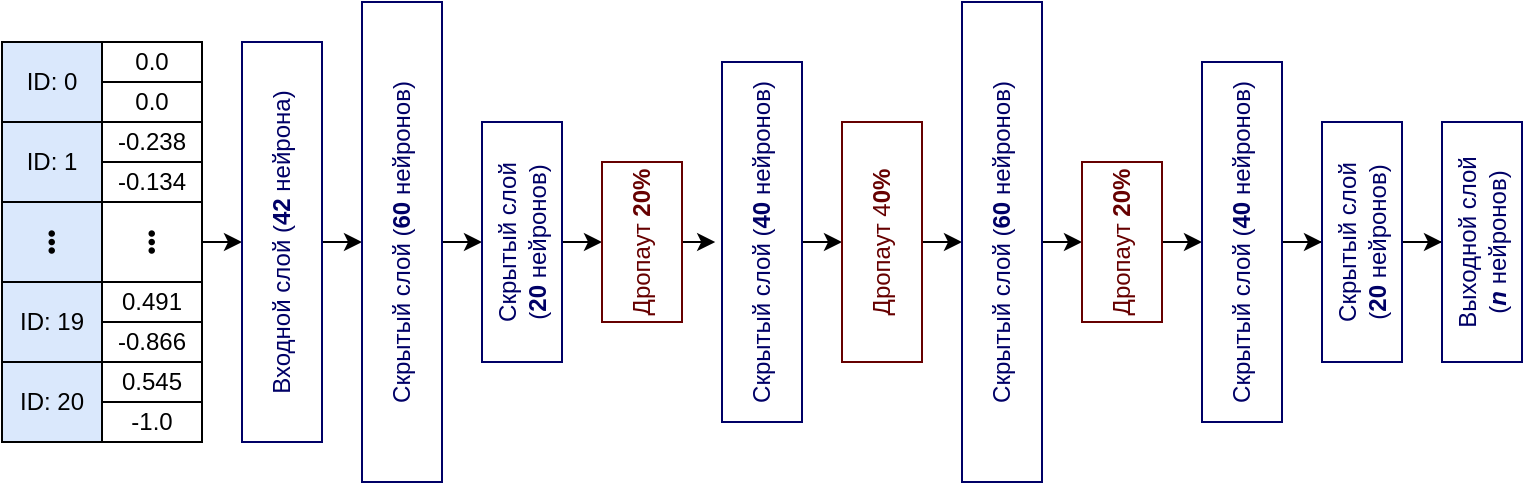<mxfile version="18.1.3" type="github" pages="2">
  <diagram id="3FdLWZf5M3BtaRXL4Gho" name="Page-1">
    <mxGraphModel dx="1358" dy="732" grid="1" gridSize="10" guides="1" tooltips="1" connect="1" arrows="1" fold="1" page="1" pageScale="1" pageWidth="1169" pageHeight="827" math="0" shadow="0">
      <root>
        <mxCell id="0" />
        <mxCell id="1" parent="0" />
        <mxCell id="iH8hF9wIlFw3gAmA0obx-1" value="ID: 0" style="rounded=0;whiteSpace=wrap;html=1;fillColor=#dae8fc;strokeColor=#000000;" parent="1" vertex="1">
          <mxGeometry x="100" y="460" width="50" height="40" as="geometry" />
        </mxCell>
        <mxCell id="iH8hF9wIlFw3gAmA0obx-2" value="0.0" style="rounded=0;whiteSpace=wrap;html=1;" parent="1" vertex="1">
          <mxGeometry x="150" y="460" width="50" height="20" as="geometry" />
        </mxCell>
        <mxCell id="iH8hF9wIlFw3gAmA0obx-3" value="0.0" style="rounded=0;whiteSpace=wrap;html=1;" parent="1" vertex="1">
          <mxGeometry x="150" y="480" width="50" height="20" as="geometry" />
        </mxCell>
        <mxCell id="iH8hF9wIlFw3gAmA0obx-4" value="ID: 1" style="rounded=0;whiteSpace=wrap;html=1;fillColor=#dae8fc;strokeColor=#000000;" parent="1" vertex="1">
          <mxGeometry x="100" y="500" width="50" height="40" as="geometry" />
        </mxCell>
        <mxCell id="iH8hF9wIlFw3gAmA0obx-5" value="-0.238" style="rounded=0;whiteSpace=wrap;html=1;" parent="1" vertex="1">
          <mxGeometry x="150" y="500" width="50" height="20" as="geometry" />
        </mxCell>
        <mxCell id="iH8hF9wIlFw3gAmA0obx-6" value="-0.134" style="rounded=0;whiteSpace=wrap;html=1;" parent="1" vertex="1">
          <mxGeometry x="150" y="520" width="50" height="20" as="geometry" />
        </mxCell>
        <mxCell id="iH8hF9wIlFw3gAmA0obx-7" value="•••" style="rounded=0;whiteSpace=wrap;html=1;fillColor=#dae8fc;strokeColor=#000000;horizontal=0;" parent="1" vertex="1">
          <mxGeometry x="100" y="540" width="50" height="40" as="geometry" />
        </mxCell>
        <mxCell id="iH8hF9wIlFw3gAmA0obx-28" style="edgeStyle=orthogonalEdgeStyle;rounded=0;orthogonalLoop=1;jettySize=auto;html=1;exitX=1;exitY=0.5;exitDx=0;exitDy=0;entryX=0;entryY=0.5;entryDx=0;entryDy=0;fontColor=#660000;" parent="1" source="iH8hF9wIlFw3gAmA0obx-8" target="iH8hF9wIlFw3gAmA0obx-16" edge="1">
          <mxGeometry relative="1" as="geometry" />
        </mxCell>
        <mxCell id="iH8hF9wIlFw3gAmA0obx-8" value="•••" style="rounded=0;whiteSpace=wrap;html=1;horizontal=0;" parent="1" vertex="1">
          <mxGeometry x="150" y="540" width="50" height="40" as="geometry" />
        </mxCell>
        <mxCell id="iH8hF9wIlFw3gAmA0obx-10" value="ID: 19" style="rounded=0;whiteSpace=wrap;html=1;fillColor=#dae8fc;strokeColor=#000000;" parent="1" vertex="1">
          <mxGeometry x="100" y="580" width="50" height="40" as="geometry" />
        </mxCell>
        <mxCell id="iH8hF9wIlFw3gAmA0obx-11" value="0.491" style="rounded=0;whiteSpace=wrap;html=1;" parent="1" vertex="1">
          <mxGeometry x="150" y="580" width="50" height="20" as="geometry" />
        </mxCell>
        <mxCell id="iH8hF9wIlFw3gAmA0obx-12" value="-0.866" style="rounded=0;whiteSpace=wrap;html=1;" parent="1" vertex="1">
          <mxGeometry x="150" y="600" width="50" height="20" as="geometry" />
        </mxCell>
        <mxCell id="iH8hF9wIlFw3gAmA0obx-13" value="ID: 20" style="rounded=0;whiteSpace=wrap;html=1;fillColor=#dae8fc;strokeColor=#000000;" parent="1" vertex="1">
          <mxGeometry x="100" y="620" width="50" height="40" as="geometry" />
        </mxCell>
        <mxCell id="iH8hF9wIlFw3gAmA0obx-14" value="0.545" style="rounded=0;whiteSpace=wrap;html=1;" parent="1" vertex="1">
          <mxGeometry x="150" y="620" width="50" height="20" as="geometry" />
        </mxCell>
        <mxCell id="iH8hF9wIlFw3gAmA0obx-15" value="-1.0" style="rounded=0;whiteSpace=wrap;html=1;" parent="1" vertex="1">
          <mxGeometry x="150" y="640" width="50" height="20" as="geometry" />
        </mxCell>
        <mxCell id="iH8hF9wIlFw3gAmA0obx-29" style="edgeStyle=orthogonalEdgeStyle;rounded=0;orthogonalLoop=1;jettySize=auto;html=1;exitX=1;exitY=0.5;exitDx=0;exitDy=0;entryX=0;entryY=0.5;entryDx=0;entryDy=0;fontColor=#660000;" parent="1" source="iH8hF9wIlFw3gAmA0obx-16" target="iH8hF9wIlFw3gAmA0obx-17" edge="1">
          <mxGeometry relative="1" as="geometry" />
        </mxCell>
        <mxCell id="iH8hF9wIlFw3gAmA0obx-16" value="Входной слой (&lt;b&gt;42&lt;/b&gt; нейрона)" style="rounded=0;whiteSpace=wrap;html=1;strokeColor=#000066;horizontal=0;fontColor=#000066;" parent="1" vertex="1">
          <mxGeometry x="220" y="460" width="40" height="200" as="geometry" />
        </mxCell>
        <mxCell id="iH8hF9wIlFw3gAmA0obx-30" style="edgeStyle=orthogonalEdgeStyle;rounded=0;orthogonalLoop=1;jettySize=auto;html=1;exitX=1;exitY=0.5;exitDx=0;exitDy=0;entryX=0;entryY=0.5;entryDx=0;entryDy=0;fontColor=#660000;" parent="1" source="iH8hF9wIlFw3gAmA0obx-17" target="iH8hF9wIlFw3gAmA0obx-18" edge="1">
          <mxGeometry relative="1" as="geometry" />
        </mxCell>
        <mxCell id="iH8hF9wIlFw3gAmA0obx-17" value="Скрытый слой (&lt;b&gt;60&lt;/b&gt;&amp;nbsp;нейронов)" style="rounded=0;whiteSpace=wrap;html=1;strokeColor=#000066;horizontal=0;fontColor=#000066;" parent="1" vertex="1">
          <mxGeometry x="280" y="440" width="40" height="240" as="geometry" />
        </mxCell>
        <mxCell id="iH8hF9wIlFw3gAmA0obx-31" style="edgeStyle=orthogonalEdgeStyle;rounded=0;orthogonalLoop=1;jettySize=auto;html=1;exitX=1;exitY=0.5;exitDx=0;exitDy=0;entryX=0;entryY=0.5;entryDx=0;entryDy=0;fontColor=#660000;" parent="1" source="iH8hF9wIlFw3gAmA0obx-18" target="iH8hF9wIlFw3gAmA0obx-19" edge="1">
          <mxGeometry relative="1" as="geometry" />
        </mxCell>
        <mxCell id="iH8hF9wIlFw3gAmA0obx-18" value="Скрытый слой (&lt;b&gt;20&lt;/b&gt;&amp;nbsp;нейронов)" style="rounded=0;whiteSpace=wrap;html=1;strokeColor=#000066;horizontal=0;fontColor=#000066;" parent="1" vertex="1">
          <mxGeometry x="340" y="500" width="40" height="120" as="geometry" />
        </mxCell>
        <mxCell id="iH8hF9wIlFw3gAmA0obx-32" style="edgeStyle=orthogonalEdgeStyle;rounded=0;orthogonalLoop=1;jettySize=auto;html=1;exitX=1;exitY=0.5;exitDx=0;exitDy=0;entryX=-0.086;entryY=0.498;entryDx=0;entryDy=0;entryPerimeter=0;fontColor=#660000;" parent="1" source="iH8hF9wIlFw3gAmA0obx-19" target="iH8hF9wIlFw3gAmA0obx-20" edge="1">
          <mxGeometry relative="1" as="geometry" />
        </mxCell>
        <mxCell id="iH8hF9wIlFw3gAmA0obx-19" value="Дропаут &lt;b&gt;20%&lt;/b&gt;" style="rounded=0;whiteSpace=wrap;html=1;strokeColor=#660000;horizontal=0;fontColor=#660000;" parent="1" vertex="1">
          <mxGeometry x="400" y="520" width="40" height="80" as="geometry" />
        </mxCell>
        <mxCell id="iH8hF9wIlFw3gAmA0obx-34" style="edgeStyle=orthogonalEdgeStyle;rounded=0;orthogonalLoop=1;jettySize=auto;html=1;exitX=1;exitY=0.5;exitDx=0;exitDy=0;entryX=0;entryY=0.5;entryDx=0;entryDy=0;fontColor=#660000;" parent="1" source="iH8hF9wIlFw3gAmA0obx-20" target="iH8hF9wIlFw3gAmA0obx-21" edge="1">
          <mxGeometry relative="1" as="geometry" />
        </mxCell>
        <mxCell id="iH8hF9wIlFw3gAmA0obx-20" value="Скрытый слой (&lt;b&gt;40&lt;/b&gt;&amp;nbsp;нейронов)" style="rounded=0;whiteSpace=wrap;html=1;strokeColor=#000066;horizontal=0;fontColor=#000066;" parent="1" vertex="1">
          <mxGeometry x="460" y="470" width="40" height="180" as="geometry" />
        </mxCell>
        <mxCell id="iH8hF9wIlFw3gAmA0obx-35" style="edgeStyle=orthogonalEdgeStyle;rounded=0;orthogonalLoop=1;jettySize=auto;html=1;exitX=1;exitY=0.5;exitDx=0;exitDy=0;entryX=0;entryY=0.5;entryDx=0;entryDy=0;fontColor=#660000;" parent="1" source="iH8hF9wIlFw3gAmA0obx-21" target="iH8hF9wIlFw3gAmA0obx-22" edge="1">
          <mxGeometry relative="1" as="geometry" />
        </mxCell>
        <mxCell id="iH8hF9wIlFw3gAmA0obx-21" value="Дропаут 4&lt;b&gt;0%&lt;/b&gt;" style="rounded=0;whiteSpace=wrap;html=1;strokeColor=#660000;horizontal=0;fontColor=#660000;" parent="1" vertex="1">
          <mxGeometry x="520" y="500" width="40" height="120" as="geometry" />
        </mxCell>
        <mxCell id="iH8hF9wIlFw3gAmA0obx-37" style="edgeStyle=orthogonalEdgeStyle;rounded=0;orthogonalLoop=1;jettySize=auto;html=1;exitX=1;exitY=0.5;exitDx=0;exitDy=0;entryX=0;entryY=0.5;entryDx=0;entryDy=0;fontColor=#660000;" parent="1" source="iH8hF9wIlFw3gAmA0obx-22" target="iH8hF9wIlFw3gAmA0obx-23" edge="1">
          <mxGeometry relative="1" as="geometry" />
        </mxCell>
        <mxCell id="iH8hF9wIlFw3gAmA0obx-22" value="Скрытый слой (&lt;b&gt;60&lt;/b&gt;&amp;nbsp;нейронов)" style="rounded=0;whiteSpace=wrap;html=1;strokeColor=#000066;horizontal=0;fontColor=#000066;" parent="1" vertex="1">
          <mxGeometry x="580" y="440" width="40" height="240" as="geometry" />
        </mxCell>
        <mxCell id="iH8hF9wIlFw3gAmA0obx-38" style="edgeStyle=orthogonalEdgeStyle;rounded=0;orthogonalLoop=1;jettySize=auto;html=1;exitX=1;exitY=0.5;exitDx=0;exitDy=0;entryX=0;entryY=0.5;entryDx=0;entryDy=0;fontColor=#660000;" parent="1" source="iH8hF9wIlFw3gAmA0obx-23" target="iH8hF9wIlFw3gAmA0obx-24" edge="1">
          <mxGeometry relative="1" as="geometry" />
        </mxCell>
        <mxCell id="iH8hF9wIlFw3gAmA0obx-23" value="Дропаут &lt;b&gt;20%&lt;/b&gt;" style="rounded=0;whiteSpace=wrap;html=1;strokeColor=#660000;horizontal=0;fontColor=#660000;" parent="1" vertex="1">
          <mxGeometry x="640" y="520" width="40" height="80" as="geometry" />
        </mxCell>
        <mxCell id="iH8hF9wIlFw3gAmA0obx-39" style="edgeStyle=orthogonalEdgeStyle;rounded=0;orthogonalLoop=1;jettySize=auto;html=1;exitX=1;exitY=0.5;exitDx=0;exitDy=0;fontColor=#660000;" parent="1" source="iH8hF9wIlFw3gAmA0obx-24" target="iH8hF9wIlFw3gAmA0obx-25" edge="1">
          <mxGeometry relative="1" as="geometry" />
        </mxCell>
        <mxCell id="iH8hF9wIlFw3gAmA0obx-24" value="Скрытый слой (&lt;b&gt;40&lt;/b&gt;&amp;nbsp;нейронов)" style="rounded=0;whiteSpace=wrap;html=1;strokeColor=#000066;horizontal=0;fontColor=#000066;" parent="1" vertex="1">
          <mxGeometry x="700" y="470" width="40" height="180" as="geometry" />
        </mxCell>
        <mxCell id="UypsiEIgTypMq3okiiAQ-3" value="" style="edgeStyle=orthogonalEdgeStyle;rounded=0;orthogonalLoop=1;jettySize=auto;html=1;" edge="1" parent="1" source="iH8hF9wIlFw3gAmA0obx-25" target="iH8hF9wIlFw3gAmA0obx-26">
          <mxGeometry relative="1" as="geometry" />
        </mxCell>
        <mxCell id="iH8hF9wIlFw3gAmA0obx-25" value="Скрытый слой (&lt;b&gt;20&lt;/b&gt;&amp;nbsp;нейронов)" style="rounded=0;whiteSpace=wrap;html=1;strokeColor=#000066;horizontal=0;fontColor=#000066;" parent="1" vertex="1">
          <mxGeometry x="760" y="500" width="40" height="120" as="geometry" />
        </mxCell>
        <mxCell id="iH8hF9wIlFw3gAmA0obx-26" value="Выходной слой (&lt;i&gt;&lt;b&gt;n&lt;/b&gt;&amp;nbsp;&lt;/i&gt;нейронов)" style="rounded=0;whiteSpace=wrap;html=1;strokeColor=#000066;horizontal=0;fontColor=#000066;" parent="1" vertex="1">
          <mxGeometry x="820" y="500" width="40" height="120" as="geometry" />
        </mxCell>
      </root>
    </mxGraphModel>
  </diagram>
  <diagram id="8U00Z0J6kB37hbak7Ldf" name="Page-2">
    <mxGraphModel dx="1426" dy="769" grid="1" gridSize="10" guides="1" tooltips="1" connect="1" arrows="1" fold="1" page="1" pageScale="1" pageWidth="1169" pageHeight="827" math="0" shadow="0">
      <root>
        <mxCell id="0" />
        <mxCell id="1" parent="0" />
        <mxCell id="R0pYgVK6OW7ElSNHJrHy-1" value="ID: 0" style="rounded=0;whiteSpace=wrap;html=1;fillColor=#dae8fc;strokeColor=#000000;" parent="1" vertex="1">
          <mxGeometry x="80" y="200" width="80" height="40" as="geometry" />
        </mxCell>
        <mxCell id="R0pYgVK6OW7ElSNHJrHy-2" value="0.0" style="rounded=0;whiteSpace=wrap;html=1;" parent="1" vertex="1">
          <mxGeometry x="160" y="200" width="80" height="20" as="geometry" />
        </mxCell>
        <mxCell id="R0pYgVK6OW7ElSNHJrHy-3" value="0.0" style="rounded=0;whiteSpace=wrap;html=1;" parent="1" vertex="1">
          <mxGeometry x="160" y="220" width="80" height="20" as="geometry" />
        </mxCell>
        <mxCell id="R0pYgVK6OW7ElSNHJrHy-13" value="ID: 20" style="rounded=0;whiteSpace=wrap;html=1;fillColor=#dae8fc;strokeColor=#000000;" parent="1" vertex="1">
          <mxGeometry x="80" y="280" width="80" height="40" as="geometry" />
        </mxCell>
        <mxCell id="R0pYgVK6OW7ElSNHJrHy-14" value="-0.1" style="rounded=0;whiteSpace=wrap;html=1;" parent="1" vertex="1">
          <mxGeometry x="160" y="280" width="80" height="20" as="geometry" />
        </mxCell>
        <mxCell id="R0pYgVK6OW7ElSNHJrHy-15" value="-0.11" style="rounded=0;whiteSpace=wrap;html=1;" parent="1" vertex="1">
          <mxGeometry x="160" y="300" width="80" height="20" as="geometry" />
        </mxCell>
        <mxCell id="R0pYgVK6OW7ElSNHJrHy-97" value="" style="edgeStyle=orthogonalEdgeStyle;rounded=0;orthogonalLoop=1;jettySize=auto;html=1;" parent="1" source="R0pYgVK6OW7ElSNHJrHy-17" target="R0pYgVK6OW7ElSNHJrHy-23" edge="1">
          <mxGeometry relative="1" as="geometry" />
        </mxCell>
        <mxCell id="R0pYgVK6OW7ElSNHJrHy-17" value="LSTM (&lt;b&gt;50&lt;/b&gt; выходов)" style="rounded=0;whiteSpace=wrap;html=1;strokeColor=#000066;horizontal=0;fontColor=#000066;" parent="1" vertex="1">
          <mxGeometry x="300" y="280" width="40" height="200" as="geometry" />
        </mxCell>
        <mxCell id="R0pYgVK6OW7ElSNHJrHy-22" style="edgeStyle=orthogonalEdgeStyle;rounded=0;orthogonalLoop=1;jettySize=auto;html=1;exitX=1;exitY=0.5;exitDx=0;exitDy=0;entryX=-0.086;entryY=0.498;entryDx=0;entryDy=0;entryPerimeter=0;fontColor=#660000;" parent="1" source="R0pYgVK6OW7ElSNHJrHy-23" target="R0pYgVK6OW7ElSNHJrHy-25" edge="1">
          <mxGeometry relative="1" as="geometry" />
        </mxCell>
        <mxCell id="R0pYgVK6OW7ElSNHJrHy-23" value="Дропаут &lt;b&gt;20%&lt;/b&gt;" style="rounded=0;whiteSpace=wrap;html=1;strokeColor=#660000;horizontal=0;fontColor=#660000;" parent="1" vertex="1">
          <mxGeometry x="390" y="340" width="40" height="80" as="geometry" />
        </mxCell>
        <mxCell id="R0pYgVK6OW7ElSNHJrHy-99" value="" style="edgeStyle=orthogonalEdgeStyle;rounded=0;orthogonalLoop=1;jettySize=auto;html=1;" parent="1" source="R0pYgVK6OW7ElSNHJrHy-25" target="R0pYgVK6OW7ElSNHJrHy-36" edge="1">
          <mxGeometry relative="1" as="geometry" />
        </mxCell>
        <mxCell id="R0pYgVK6OW7ElSNHJrHy-25" value="Скрытый слой (&lt;b&gt;100&lt;/b&gt;&amp;nbsp;нейронов)" style="rounded=0;whiteSpace=wrap;html=1;strokeColor=#000066;horizontal=0;fontColor=#000066;" parent="1" vertex="1">
          <mxGeometry x="480" y="200" width="40" height="360" as="geometry" />
        </mxCell>
        <mxCell id="R0pYgVK6OW7ElSNHJrHy-36" value="Выходной слой (&lt;i&gt;&lt;b&gt;n&lt;/b&gt;&amp;nbsp;&lt;/i&gt;нейронов)" style="rounded=0;whiteSpace=wrap;html=1;strokeColor=#000066;horizontal=0;fontColor=#000066;" parent="1" vertex="1">
          <mxGeometry x="585" y="320" width="40" height="120" as="geometry" />
        </mxCell>
        <mxCell id="R0pYgVK6OW7ElSNHJrHy-72" value="•••" style="rounded=0;whiteSpace=wrap;html=1;fillColor=#dae8fc;strokeColor=#000000;horizontal=0;" parent="1" vertex="1">
          <mxGeometry x="80" y="240" width="80" height="40" as="geometry" />
        </mxCell>
        <mxCell id="R0pYgVK6OW7ElSNHJrHy-73" value="•••" style="rounded=0;whiteSpace=wrap;html=1;horizontal=0;" parent="1" vertex="1">
          <mxGeometry x="160" y="240" width="80" height="40" as="geometry" />
        </mxCell>
        <mxCell id="R0pYgVK6OW7ElSNHJrHy-75" value="ID: 0" style="rounded=0;whiteSpace=wrap;html=1;fillColor=#dae8fc;strokeColor=#000000;" parent="1" vertex="1">
          <mxGeometry x="80" y="320" width="80" height="40" as="geometry" />
        </mxCell>
        <mxCell id="R0pYgVK6OW7ElSNHJrHy-76" value="0.0" style="rounded=0;whiteSpace=wrap;html=1;" parent="1" vertex="1">
          <mxGeometry x="160" y="320" width="80" height="20" as="geometry" />
        </mxCell>
        <mxCell id="R0pYgVK6OW7ElSNHJrHy-77" value="0.0" style="rounded=0;whiteSpace=wrap;html=1;" parent="1" vertex="1">
          <mxGeometry x="160" y="340" width="80" height="20" as="geometry" />
        </mxCell>
        <mxCell id="R0pYgVK6OW7ElSNHJrHy-79" value="ID: 20" style="rounded=0;whiteSpace=wrap;html=1;fillColor=#dae8fc;strokeColor=#000000;" parent="1" vertex="1">
          <mxGeometry x="80" y="400" width="80" height="40" as="geometry" />
        </mxCell>
        <mxCell id="R0pYgVK6OW7ElSNHJrHy-80" value="-0.089" style="rounded=0;whiteSpace=wrap;html=1;" parent="1" vertex="1">
          <mxGeometry x="160" y="400" width="80" height="20" as="geometry" />
        </mxCell>
        <mxCell id="R0pYgVK6OW7ElSNHJrHy-81" value="-0.109" style="rounded=0;whiteSpace=wrap;html=1;" parent="1" vertex="1">
          <mxGeometry x="160" y="420" width="80" height="20" as="geometry" />
        </mxCell>
        <mxCell id="R0pYgVK6OW7ElSNHJrHy-82" value="•••" style="rounded=0;whiteSpace=wrap;html=1;fillColor=#dae8fc;strokeColor=#000000;horizontal=0;" parent="1" vertex="1">
          <mxGeometry x="80" y="360" width="80" height="40" as="geometry" />
        </mxCell>
        <mxCell id="R0pYgVK6OW7ElSNHJrHy-96" value="" style="edgeStyle=orthogonalEdgeStyle;rounded=0;orthogonalLoop=1;jettySize=auto;html=1;" parent="1" source="R0pYgVK6OW7ElSNHJrHy-83" target="R0pYgVK6OW7ElSNHJrHy-17" edge="1">
          <mxGeometry relative="1" as="geometry" />
        </mxCell>
        <mxCell id="R0pYgVK6OW7ElSNHJrHy-83" value="•••" style="rounded=0;whiteSpace=wrap;html=1;horizontal=0;" parent="1" vertex="1">
          <mxGeometry x="160" y="360" width="80" height="40" as="geometry" />
        </mxCell>
        <mxCell id="R0pYgVK6OW7ElSNHJrHy-84" value="•••" style="rounded=0;whiteSpace=wrap;html=1;fillColor=#dae8fc;strokeColor=#000000;horizontal=0;" parent="1" vertex="1">
          <mxGeometry x="80" y="440" width="80" height="40" as="geometry" />
        </mxCell>
        <mxCell id="R0pYgVK6OW7ElSNHJrHy-85" value="•••" style="rounded=0;whiteSpace=wrap;html=1;horizontal=0;" parent="1" vertex="1">
          <mxGeometry x="160" y="440" width="80" height="40" as="geometry" />
        </mxCell>
        <mxCell id="R0pYgVK6OW7ElSNHJrHy-86" value="" style="rounded=0;whiteSpace=wrap;html=1;fillColor=#dae8fc;strokeColor=#000000;" parent="1" vertex="1">
          <mxGeometry x="80" y="480" width="80" height="40" as="geometry" />
        </mxCell>
        <mxCell id="R0pYgVK6OW7ElSNHJrHy-87" value="0.0" style="rounded=0;whiteSpace=wrap;html=1;" parent="1" vertex="1">
          <mxGeometry x="160" y="480" width="80" height="20" as="geometry" />
        </mxCell>
        <mxCell id="R0pYgVK6OW7ElSNHJrHy-88" value="0.0" style="rounded=0;whiteSpace=wrap;html=1;" parent="1" vertex="1">
          <mxGeometry x="160" y="500" width="80" height="20" as="geometry" />
        </mxCell>
        <mxCell id="R0pYgVK6OW7ElSNHJrHy-89" value="" style="rounded=0;whiteSpace=wrap;html=1;fillColor=#dae8fc;strokeColor=#000000;" parent="1" vertex="1">
          <mxGeometry x="80" y="520" width="80" height="40" as="geometry" />
        </mxCell>
        <mxCell id="R0pYgVK6OW7ElSNHJrHy-91" value="•••" style="rounded=0;whiteSpace=wrap;html=1;" parent="1" vertex="1">
          <mxGeometry x="160" y="520" width="80" height="20" as="geometry" />
        </mxCell>
        <mxCell id="R0pYgVK6OW7ElSNHJrHy-92" value="•••" style="rounded=0;whiteSpace=wrap;html=1;" parent="1" vertex="1">
          <mxGeometry x="160" y="540" width="80" height="20" as="geometry" />
        </mxCell>
        <mxCell id="R0pYgVK6OW7ElSNHJrHy-93" value="•••" style="rounded=0;whiteSpace=wrap;html=1;" parent="1" vertex="1">
          <mxGeometry x="160" y="560" width="80" height="20" as="geometry" />
        </mxCell>
        <mxCell id="R0pYgVK6OW7ElSNHJrHy-94" value="•••" style="rounded=0;whiteSpace=wrap;html=1;fillColor=#dae8fc;strokeColor=#000000;" parent="1" vertex="1">
          <mxGeometry x="80" y="560" width="80" height="20" as="geometry" />
        </mxCell>
      </root>
    </mxGraphModel>
  </diagram>
</mxfile>
